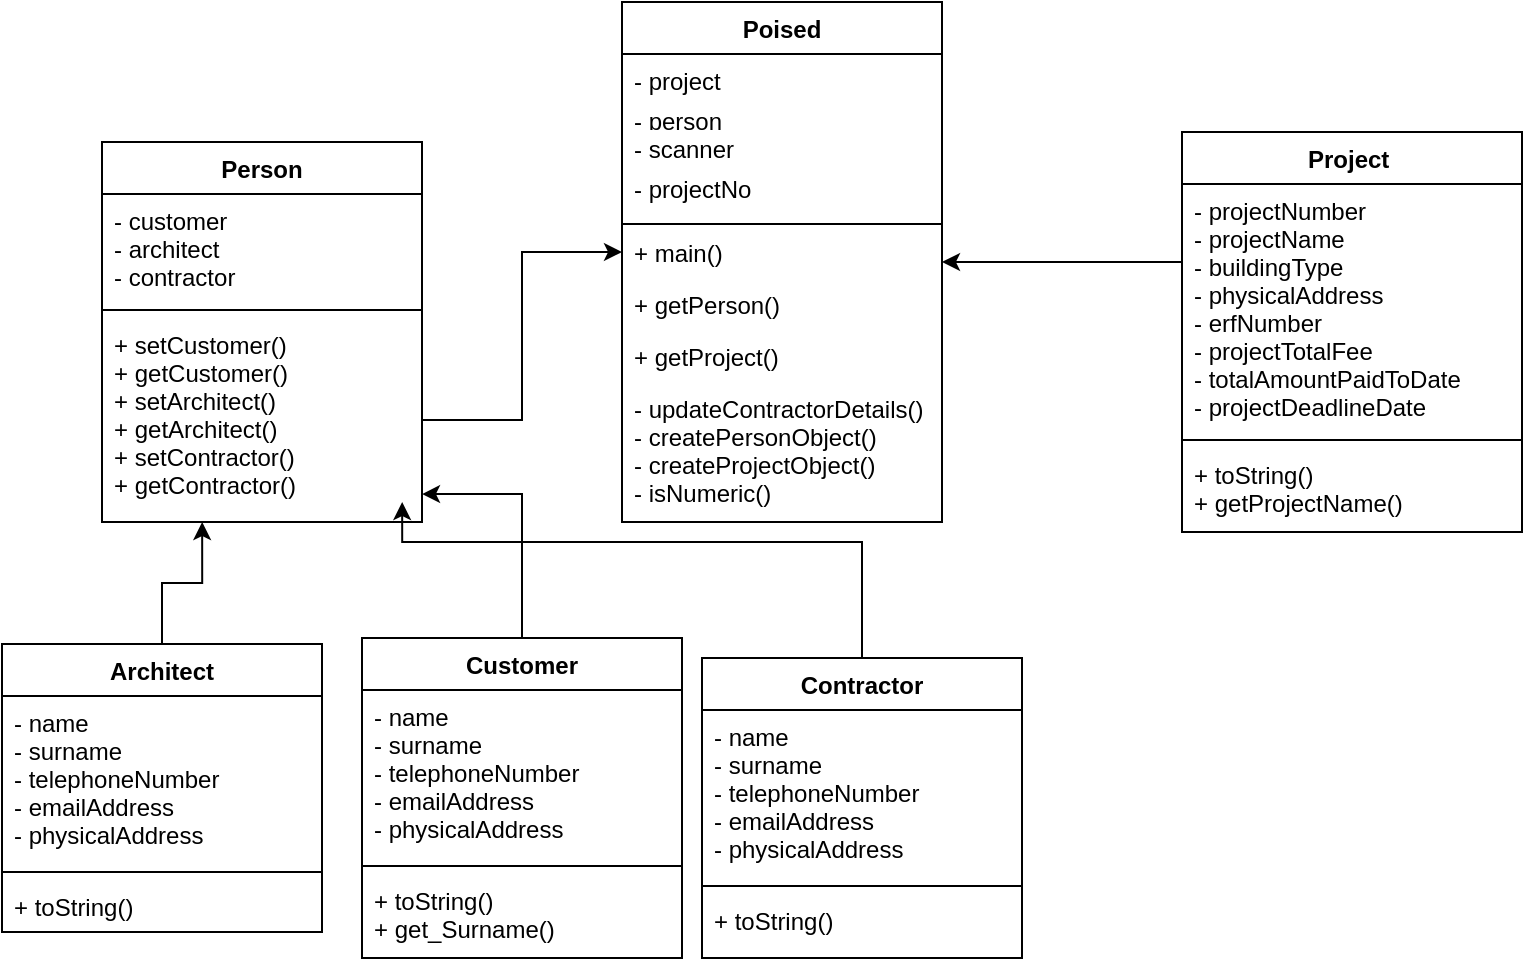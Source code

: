 <mxfile version="20.2.4" type="device"><diagram id="s127PEwG0yyTIjNVV17s" name="Page-1"><mxGraphModel dx="868" dy="474" grid="1" gridSize="10" guides="1" tooltips="1" connect="1" arrows="1" fold="1" page="1" pageScale="1" pageWidth="850" pageHeight="1100" math="0" shadow="0"><root><mxCell id="0"/><mxCell id="1" parent="0"/><mxCell id="TQnAETmidX_W9gNWCD_O-9" value="" style="edgeStyle=orthogonalEdgeStyle;rounded=0;orthogonalLoop=1;jettySize=auto;html=1;entryX=1;entryY=0.863;entryDx=0;entryDy=0;entryPerimeter=0;" parent="1" source="TQnAETmidX_W9gNWCD_O-1" target="ez8mbr5UzefQgGAnXtZ9-16" edge="1"><mxGeometry relative="1" as="geometry"/></mxCell><mxCell id="TQnAETmidX_W9gNWCD_O-1" value="Customer" style="swimlane;fontStyle=1;align=center;verticalAlign=top;childLayout=stackLayout;horizontal=1;startSize=26;horizontalStack=0;resizeParent=1;resizeParentMax=0;resizeLast=0;collapsible=1;marginBottom=0;" parent="1" vertex="1"><mxGeometry x="200" y="318" width="160" height="160" as="geometry"/></mxCell><mxCell id="TQnAETmidX_W9gNWCD_O-2" value="- name&#10;- surname&#10;- telephoneNumber&#10;- emailAddress&#10;- physicalAddress&#10;&#10;&#10;" style="text;strokeColor=none;fillColor=none;align=left;verticalAlign=top;spacingLeft=4;spacingRight=4;overflow=hidden;rotatable=0;points=[[0,0.5],[1,0.5]];portConstraint=eastwest;" parent="TQnAETmidX_W9gNWCD_O-1" vertex="1"><mxGeometry y="26" width="160" height="84" as="geometry"/></mxCell><mxCell id="TQnAETmidX_W9gNWCD_O-3" value="" style="line;strokeWidth=1;fillColor=none;align=left;verticalAlign=middle;spacingTop=-1;spacingLeft=3;spacingRight=3;rotatable=0;labelPosition=right;points=[];portConstraint=eastwest;" parent="TQnAETmidX_W9gNWCD_O-1" vertex="1"><mxGeometry y="110" width="160" height="8" as="geometry"/></mxCell><mxCell id="TQnAETmidX_W9gNWCD_O-4" value="+ toString()&#10;+ get_Surname()&#10;" style="text;strokeColor=none;fillColor=none;align=left;verticalAlign=top;spacingLeft=4;spacingRight=4;overflow=hidden;rotatable=0;points=[[0,0.5],[1,0.5]];portConstraint=eastwest;" parent="TQnAETmidX_W9gNWCD_O-1" vertex="1"><mxGeometry y="118" width="160" height="42" as="geometry"/></mxCell><mxCell id="TQnAETmidX_W9gNWCD_O-5" value="Poised" style="swimlane;fontStyle=1;align=center;verticalAlign=top;childLayout=stackLayout;horizontal=1;startSize=26;horizontalStack=0;resizeParent=1;resizeParentMax=0;resizeLast=0;collapsible=1;marginBottom=0;" parent="1" vertex="1"><mxGeometry x="330" width="160" height="260" as="geometry"/></mxCell><mxCell id="TQnAETmidX_W9gNWCD_O-6" value="- project&#10;" style="text;strokeColor=none;fillColor=none;align=left;verticalAlign=top;spacingLeft=4;spacingRight=4;overflow=hidden;rotatable=0;points=[[0,0.5],[1,0.5]];portConstraint=eastwest;" parent="TQnAETmidX_W9gNWCD_O-5" vertex="1"><mxGeometry y="26" width="160" height="20" as="geometry"/></mxCell><mxCell id="TQnAETmidX_W9gNWCD_O-41" value="- person" style="text;strokeColor=none;fillColor=none;align=left;verticalAlign=top;spacingLeft=4;spacingRight=4;overflow=hidden;rotatable=0;points=[[0,0.5],[1,0.5]];portConstraint=eastwest;" parent="TQnAETmidX_W9gNWCD_O-5" vertex="1"><mxGeometry y="46" width="160" height="14" as="geometry"/></mxCell><mxCell id="TQnAETmidX_W9gNWCD_O-42" value="- scanner" style="text;strokeColor=none;fillColor=none;align=left;verticalAlign=top;spacingLeft=4;spacingRight=4;overflow=hidden;rotatable=0;points=[[0,0.5],[1,0.5]];portConstraint=eastwest;" parent="TQnAETmidX_W9gNWCD_O-5" vertex="1"><mxGeometry y="60" width="160" height="20" as="geometry"/></mxCell><mxCell id="TQnAETmidX_W9gNWCD_O-43" value="- projectNo" style="text;strokeColor=none;fillColor=none;align=left;verticalAlign=top;spacingLeft=4;spacingRight=4;overflow=hidden;rotatable=0;points=[[0,0.5],[1,0.5]];portConstraint=eastwest;" parent="TQnAETmidX_W9gNWCD_O-5" vertex="1"><mxGeometry y="80" width="160" height="30" as="geometry"/></mxCell><mxCell id="TQnAETmidX_W9gNWCD_O-7" value="" style="line;strokeWidth=1;fillColor=none;align=left;verticalAlign=middle;spacingTop=-1;spacingLeft=3;spacingRight=3;rotatable=0;labelPosition=right;points=[];portConstraint=eastwest;" parent="TQnAETmidX_W9gNWCD_O-5" vertex="1"><mxGeometry y="110" width="160" height="2" as="geometry"/></mxCell><mxCell id="TQnAETmidX_W9gNWCD_O-40" value="+ main()" style="text;strokeColor=none;fillColor=none;align=left;verticalAlign=top;spacingLeft=4;spacingRight=4;overflow=hidden;rotatable=0;points=[[0,0.5],[1,0.5]];portConstraint=eastwest;" parent="TQnAETmidX_W9gNWCD_O-5" vertex="1"><mxGeometry y="112" width="160" height="26" as="geometry"/></mxCell><mxCell id="TQnAETmidX_W9gNWCD_O-8" value="+ getPerson()" style="text;strokeColor=none;fillColor=none;align=left;verticalAlign=top;spacingLeft=4;spacingRight=4;overflow=hidden;rotatable=0;points=[[0,0.5],[1,0.5]];portConstraint=eastwest;" parent="TQnAETmidX_W9gNWCD_O-5" vertex="1"><mxGeometry y="138" width="160" height="26" as="geometry"/></mxCell><mxCell id="TQnAETmidX_W9gNWCD_O-24" value="+ getProject()" style="text;strokeColor=none;fillColor=none;align=left;verticalAlign=top;spacingLeft=4;spacingRight=4;overflow=hidden;rotatable=0;points=[[0,0.5],[1,0.5]];portConstraint=eastwest;" parent="TQnAETmidX_W9gNWCD_O-5" vertex="1"><mxGeometry y="164" width="160" height="26" as="geometry"/></mxCell><mxCell id="TQnAETmidX_W9gNWCD_O-45" value="- updateContractorDetails()&#10;- createPersonObject()&#10;- createProjectObject()&#10;- isNumeric()&#10;" style="text;strokeColor=none;fillColor=none;align=left;verticalAlign=top;spacingLeft=4;spacingRight=4;overflow=hidden;rotatable=0;points=[[0,0.5],[1,0.5]];portConstraint=eastwest;" parent="TQnAETmidX_W9gNWCD_O-5" vertex="1"><mxGeometry y="190" width="160" height="70" as="geometry"/></mxCell><mxCell id="TQnAETmidX_W9gNWCD_O-27" style="edgeStyle=orthogonalEdgeStyle;rounded=0;orthogonalLoop=1;jettySize=auto;html=1;entryX=0.313;entryY=1;entryDx=0;entryDy=0;entryPerimeter=0;" parent="1" source="TQnAETmidX_W9gNWCD_O-10" target="ez8mbr5UzefQgGAnXtZ9-16" edge="1"><mxGeometry relative="1" as="geometry"/></mxCell><mxCell id="TQnAETmidX_W9gNWCD_O-10" value="Architect" style="swimlane;fontStyle=1;align=center;verticalAlign=top;childLayout=stackLayout;horizontal=1;startSize=26;horizontalStack=0;resizeParent=1;resizeParentMax=0;resizeLast=0;collapsible=1;marginBottom=0;" parent="1" vertex="1"><mxGeometry x="20" y="321" width="160" height="144" as="geometry"/></mxCell><mxCell id="TQnAETmidX_W9gNWCD_O-11" value="- name&#10;- surname&#10;- telephoneNumber&#10;- emailAddress&#10;- physicalAddress&#10;&#10;&#10;" style="text;strokeColor=none;fillColor=none;align=left;verticalAlign=top;spacingLeft=4;spacingRight=4;overflow=hidden;rotatable=0;points=[[0,0.5],[1,0.5]];portConstraint=eastwest;" parent="TQnAETmidX_W9gNWCD_O-10" vertex="1"><mxGeometry y="26" width="160" height="84" as="geometry"/></mxCell><mxCell id="TQnAETmidX_W9gNWCD_O-12" value="" style="line;strokeWidth=1;fillColor=none;align=left;verticalAlign=middle;spacingTop=-1;spacingLeft=3;spacingRight=3;rotatable=0;labelPosition=right;points=[];portConstraint=eastwest;" parent="TQnAETmidX_W9gNWCD_O-10" vertex="1"><mxGeometry y="110" width="160" height="8" as="geometry"/></mxCell><mxCell id="TQnAETmidX_W9gNWCD_O-13" value="+ toString()" style="text;strokeColor=none;fillColor=none;align=left;verticalAlign=top;spacingLeft=4;spacingRight=4;overflow=hidden;rotatable=0;points=[[0,0.5],[1,0.5]];portConstraint=eastwest;" parent="TQnAETmidX_W9gNWCD_O-10" vertex="1"><mxGeometry y="118" width="160" height="26" as="geometry"/></mxCell><mxCell id="ez8mbr5UzefQgGAnXtZ9-17" style="edgeStyle=orthogonalEdgeStyle;rounded=0;orthogonalLoop=1;jettySize=auto;html=1;entryX=0.938;entryY=0.902;entryDx=0;entryDy=0;entryPerimeter=0;" parent="1" source="TQnAETmidX_W9gNWCD_O-14" target="ez8mbr5UzefQgGAnXtZ9-16" edge="1"><mxGeometry relative="1" as="geometry"><Array as="points"><mxPoint x="450" y="270"/><mxPoint x="220" y="270"/></Array></mxGeometry></mxCell><mxCell id="TQnAETmidX_W9gNWCD_O-14" value="Contractor" style="swimlane;fontStyle=1;align=center;verticalAlign=top;childLayout=stackLayout;horizontal=1;startSize=26;horizontalStack=0;resizeParent=1;resizeParentMax=0;resizeLast=0;collapsible=1;marginBottom=0;" parent="1" vertex="1"><mxGeometry x="370" y="328" width="160" height="150" as="geometry"/></mxCell><mxCell id="TQnAETmidX_W9gNWCD_O-15" value="- name&#10;- surname&#10;- telephoneNumber&#10;- emailAddress&#10;- physicalAddress&#10;&#10;&#10;" style="text;strokeColor=none;fillColor=none;align=left;verticalAlign=top;spacingLeft=4;spacingRight=4;overflow=hidden;rotatable=0;points=[[0,0.5],[1,0.5]];portConstraint=eastwest;" parent="TQnAETmidX_W9gNWCD_O-14" vertex="1"><mxGeometry y="26" width="160" height="84" as="geometry"/></mxCell><mxCell id="TQnAETmidX_W9gNWCD_O-16" value="" style="line;strokeWidth=1;fillColor=none;align=left;verticalAlign=middle;spacingTop=-1;spacingLeft=3;spacingRight=3;rotatable=0;labelPosition=right;points=[];portConstraint=eastwest;" parent="TQnAETmidX_W9gNWCD_O-14" vertex="1"><mxGeometry y="110" width="160" height="8" as="geometry"/></mxCell><mxCell id="TQnAETmidX_W9gNWCD_O-17" value="+ toString()" style="text;strokeColor=none;fillColor=none;align=left;verticalAlign=top;spacingLeft=4;spacingRight=4;overflow=hidden;rotatable=0;points=[[0,0.5],[1,0.5]];portConstraint=eastwest;" parent="TQnAETmidX_W9gNWCD_O-14" vertex="1"><mxGeometry y="118" width="160" height="32" as="geometry"/></mxCell><mxCell id="TQnAETmidX_W9gNWCD_O-25" style="edgeStyle=orthogonalEdgeStyle;rounded=0;orthogonalLoop=1;jettySize=auto;html=1;entryX=1;entryY=0.5;entryDx=0;entryDy=0;" parent="1" source="TQnAETmidX_W9gNWCD_O-20" target="TQnAETmidX_W9gNWCD_O-5" edge="1"><mxGeometry relative="1" as="geometry"><Array as="points"><mxPoint x="720" y="120"/></Array></mxGeometry></mxCell><mxCell id="TQnAETmidX_W9gNWCD_O-20" value="Project " style="swimlane;fontStyle=1;align=center;verticalAlign=top;childLayout=stackLayout;horizontal=1;startSize=26;horizontalStack=0;resizeParent=1;resizeParentMax=0;resizeLast=0;collapsible=1;marginBottom=0;" parent="1" vertex="1"><mxGeometry x="610" y="65" width="170" height="200" as="geometry"/></mxCell><mxCell id="TQnAETmidX_W9gNWCD_O-21" value="- projectNumber&#10;- projectName&#10;- buildingType&#10;- physicalAddress&#10;- erfNumber&#10;- projectTotalFee&#10;- totalAmountPaidToDate&#10;- projectDeadlineDate" style="text;strokeColor=none;fillColor=none;align=left;verticalAlign=top;spacingLeft=4;spacingRight=4;overflow=hidden;rotatable=0;points=[[0,0.5],[1,0.5]];portConstraint=eastwest;" parent="TQnAETmidX_W9gNWCD_O-20" vertex="1"><mxGeometry y="26" width="170" height="124" as="geometry"/></mxCell><mxCell id="TQnAETmidX_W9gNWCD_O-22" value="" style="line;strokeWidth=1;fillColor=none;align=left;verticalAlign=middle;spacingTop=-1;spacingLeft=3;spacingRight=3;rotatable=0;labelPosition=right;points=[];portConstraint=eastwest;" parent="TQnAETmidX_W9gNWCD_O-20" vertex="1"><mxGeometry y="150" width="170" height="8" as="geometry"/></mxCell><mxCell id="TQnAETmidX_W9gNWCD_O-23" value="+ toString()&#10;+ getProjectName()" style="text;strokeColor=none;fillColor=none;align=left;verticalAlign=top;spacingLeft=4;spacingRight=4;overflow=hidden;rotatable=0;points=[[0,0.5],[1,0.5]];portConstraint=eastwest;" parent="TQnAETmidX_W9gNWCD_O-20" vertex="1"><mxGeometry y="158" width="170" height="42" as="geometry"/></mxCell><mxCell id="ez8mbr5UzefQgGAnXtZ9-13" value="Person" style="swimlane;fontStyle=1;align=center;verticalAlign=top;childLayout=stackLayout;horizontal=1;startSize=26;horizontalStack=0;resizeParent=1;resizeParentMax=0;resizeLast=0;collapsible=1;marginBottom=0;" parent="1" vertex="1"><mxGeometry x="70" y="70" width="160" height="190" as="geometry"/></mxCell><mxCell id="ez8mbr5UzefQgGAnXtZ9-14" value="- customer&#10;- architect&#10;- contractor&#10;&#10;&#10;" style="text;strokeColor=none;fillColor=none;align=left;verticalAlign=top;spacingLeft=4;spacingRight=4;overflow=hidden;rotatable=0;points=[[0,0.5],[1,0.5]];portConstraint=eastwest;" parent="ez8mbr5UzefQgGAnXtZ9-13" vertex="1"><mxGeometry y="26" width="160" height="54" as="geometry"/></mxCell><mxCell id="ez8mbr5UzefQgGAnXtZ9-15" value="" style="line;strokeWidth=1;fillColor=none;align=left;verticalAlign=middle;spacingTop=-1;spacingLeft=3;spacingRight=3;rotatable=0;labelPosition=right;points=[];portConstraint=eastwest;" parent="ez8mbr5UzefQgGAnXtZ9-13" vertex="1"><mxGeometry y="80" width="160" height="8" as="geometry"/></mxCell><mxCell id="ez8mbr5UzefQgGAnXtZ9-16" value="+ setCustomer()&#10;+ getCustomer()&#10;+ setArchitect()&#10;+ getArchitect()&#10;+ setContractor()&#10;+ getContractor()" style="text;strokeColor=none;fillColor=none;align=left;verticalAlign=top;spacingLeft=4;spacingRight=4;overflow=hidden;rotatable=0;points=[[0,0.5],[1,0.5]];portConstraint=eastwest;" parent="ez8mbr5UzefQgGAnXtZ9-13" vertex="1"><mxGeometry y="88" width="160" height="102" as="geometry"/></mxCell><mxCell id="ez8mbr5UzefQgGAnXtZ9-18" style="edgeStyle=orthogonalEdgeStyle;rounded=0;orthogonalLoop=1;jettySize=auto;html=1;entryX=0;entryY=0.5;entryDx=0;entryDy=0;" parent="1" source="ez8mbr5UzefQgGAnXtZ9-16" target="TQnAETmidX_W9gNWCD_O-40" edge="1"><mxGeometry relative="1" as="geometry"/></mxCell></root></mxGraphModel></diagram></mxfile>